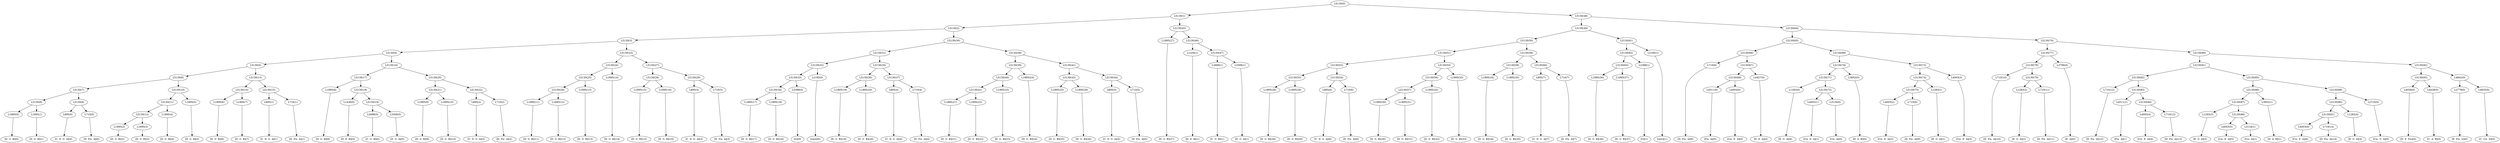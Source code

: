 digraph sample{
"L1895(0)"->"[D  G  B](0)"
"L1895(1)"->"[D  G  B](1)"
"L5130(8)"->"L1895(0)"
"L5130(8)"->"L1895(1)"
"L895(0)"->"[C  D  G  A](0)"
"L710(0)"->"[D  Fis  A](0)"
"L5130(9)"->"L895(0)"
"L5130(9)"->"L710(0)"
"L5130(7)"->"L5130(8)"
"L5130(7)"->"L5130(9)"
"L1895(2)"->"[D  G  B](2)"
"L1895(3)"->"[D  G  B](3)"
"L5130(12)"->"L1895(2)"
"L5130(12)"->"L1895(3)"
"L1895(4)"->"[D  G  B](4)"
"L5130(11)"->"L5130(12)"
"L5130(11)"->"L1895(4)"
"L1895(5)"->"[D  G  B](5)"
"L5130(10)"->"L5130(11)"
"L5130(10)"->"L1895(5)"
"L5130(6)"->"L5130(7)"
"L5130(6)"->"L5130(10)"
"L1895(6)"->"[D  G  B](6)"
"L1895(7)"->"[D  G  B](7)"
"L5130(14)"->"L1895(6)"
"L5130(14)"->"L1895(7)"
"L895(1)"->"[C  D  G  A](1)"
"L710(1)"->"[D  Fis  A](1)"
"L5130(15)"->"L895(1)"
"L5130(15)"->"L710(1)"
"L5130(13)"->"L5130(14)"
"L5130(13)"->"L5130(15)"
"L5130(5)"->"L5130(6)"
"L5130(5)"->"L5130(13)"
"L1895(8)"->"[D  G  B](8)"
"L1436(0)"->"[D  E  B](0)"
"L2689(0)"->"[C  G  B](0)"
"L3306(0)"->"[D  G  A](0)"
"L5130(19)"->"L2689(0)"
"L5130(19)"->"L3306(0)"
"L5130(18)"->"L1436(0)"
"L5130(18)"->"L5130(19)"
"L5130(17)"->"L1895(8)"
"L5130(17)"->"L5130(18)"
"L1895(9)"->"[D  G  B](9)"
"L1895(10)"->"[D  G  B](10)"
"L5130(21)"->"L1895(9)"
"L5130(21)"->"L1895(10)"
"L895(2)"->"[C  D  G  A](2)"
"L710(2)"->"[D  Fis  A](2)"
"L5130(22)"->"L895(2)"
"L5130(22)"->"L710(2)"
"L5130(20)"->"L5130(21)"
"L5130(20)"->"L5130(22)"
"L5130(16)"->"L5130(17)"
"L5130(16)"->"L5130(20)"
"L5130(4)"->"L5130(5)"
"L5130(4)"->"L5130(16)"
"L1895(11)"->"[D  G  B](11)"
"L1895(12)"->"[D  G  B](12)"
"L5130(26)"->"L1895(11)"
"L5130(26)"->"L1895(12)"
"L1895(13)"->"[D  G  B](13)"
"L5130(25)"->"L5130(26)"
"L5130(25)"->"L1895(13)"
"L1895(14)"->"[D  G  B](14)"
"L5130(24)"->"L5130(25)"
"L5130(24)"->"L1895(14)"
"L1895(15)"->"[D  G  B](15)"
"L1895(16)"->"[D  G  B](16)"
"L5130(28)"->"L1895(15)"
"L5130(28)"->"L1895(16)"
"L895(3)"->"[C  D  G  A](3)"
"L710(3)"->"[D  Fis  A](3)"
"L5130(29)"->"L895(3)"
"L5130(29)"->"L710(3)"
"L5130(27)"->"L5130(28)"
"L5130(27)"->"L5130(29)"
"L5130(23)"->"L5130(24)"
"L5130(23)"->"L5130(27)"
"L5130(3)"->"L5130(4)"
"L5130(3)"->"L5130(23)"
"L1895(17)"->"[D  G  B](17)"
"L1895(18)"->"[D  G  B](18)"
"L5130(34)"->"L1895(17)"
"L5130(34)"->"L1895(18)"
"L2388(0)"->"[G](0)"
"L5130(33)"->"L5130(34)"
"L5130(33)"->"L2388(0)"
"L2185(0)"->"[rest](0)"
"L5130(32)"->"L5130(33)"
"L5130(32)"->"L2185(0)"
"L1895(19)"->"[D  G  B](19)"
"L1895(20)"->"[D  G  B](20)"
"L5130(36)"->"L1895(19)"
"L5130(36)"->"L1895(20)"
"L895(4)"->"[C  D  G  A](4)"
"L710(4)"->"[D  Fis  A](4)"
"L5130(37)"->"L895(4)"
"L5130(37)"->"L710(4)"
"L5130(35)"->"L5130(36)"
"L5130(35)"->"L5130(37)"
"L5130(31)"->"L5130(32)"
"L5130(31)"->"L5130(35)"
"L1895(21)"->"[D  G  B](21)"
"L1895(22)"->"[D  G  B](22)"
"L5130(41)"->"L1895(21)"
"L5130(41)"->"L1895(22)"
"L1895(23)"->"[D  G  B](23)"
"L5130(40)"->"L5130(41)"
"L5130(40)"->"L1895(23)"
"L1895(24)"->"[D  G  B](24)"
"L5130(39)"->"L5130(40)"
"L5130(39)"->"L1895(24)"
"L1895(25)"->"[D  G  B](25)"
"L1895(26)"->"[D  G  B](26)"
"L5130(43)"->"L1895(25)"
"L5130(43)"->"L1895(26)"
"L895(5)"->"[C  D  G  A](5)"
"L710(5)"->"[D  Fis  A](5)"
"L5130(44)"->"L895(5)"
"L5130(44)"->"L710(5)"
"L5130(42)"->"L5130(43)"
"L5130(42)"->"L5130(44)"
"L5130(38)"->"L5130(39)"
"L5130(38)"->"L5130(42)"
"L5130(30)"->"L5130(31)"
"L5130(30)"->"L5130(38)"
"L5130(2)"->"L5130(3)"
"L5130(2)"->"L5130(30)"
"L1895(27)"->"[D  G  B](27)"
"L1436(1)"->"[D  E  B](1)"
"L2689(1)"->"[C  G  B](1)"
"L3306(1)"->"[D  G  A](1)"
"L5130(47)"->"L2689(1)"
"L5130(47)"->"L3306(1)"
"L5130(46)"->"L1436(1)"
"L5130(46)"->"L5130(47)"
"L5130(45)"->"L1895(27)"
"L5130(45)"->"L5130(46)"
"L5130(1)"->"L5130(2)"
"L5130(1)"->"L5130(45)"
"L1895(28)"->"[D  G  B](28)"
"L1895(29)"->"[D  G  B](29)"
"L5130(53)"->"L1895(28)"
"L5130(53)"->"L1895(29)"
"L895(6)"->"[C  D  G  A](6)"
"L710(6)"->"[D  Fis  A](6)"
"L5130(54)"->"L895(6)"
"L5130(54)"->"L710(6)"
"L5130(52)"->"L5130(53)"
"L5130(52)"->"L5130(54)"
"L1895(30)"->"[D  G  B](30)"
"L1895(31)"->"[D  G  B](31)"
"L5130(57)"->"L1895(30)"
"L5130(57)"->"L1895(31)"
"L1895(32)"->"[D  G  B](32)"
"L5130(56)"->"L5130(57)"
"L5130(56)"->"L1895(32)"
"L1895(33)"->"[D  G  B](33)"
"L5130(55)"->"L5130(56)"
"L5130(55)"->"L1895(33)"
"L5130(51)"->"L5130(52)"
"L5130(51)"->"L5130(55)"
"L1895(34)"->"[D  G  B](34)"
"L1895(35)"->"[D  G  B](35)"
"L5130(59)"->"L1895(34)"
"L5130(59)"->"L1895(35)"
"L895(7)"->"[C  D  G  A](7)"
"L710(7)"->"[D  Fis  A](7)"
"L5130(60)"->"L895(7)"
"L5130(60)"->"L710(7)"
"L5130(58)"->"L5130(59)"
"L5130(58)"->"L5130(60)"
"L5130(50)"->"L5130(51)"
"L5130(50)"->"L5130(58)"
"L1895(36)"->"[D  G  B](36)"
"L1895(37)"->"[D  G  B](37)"
"L5130(63)"->"L1895(36)"
"L5130(63)"->"L1895(37)"
"L2388(1)"->"[G](1)"
"L5130(62)"->"L5130(63)"
"L5130(62)"->"L2388(1)"
"L2185(1)"->"[rest](1)"
"L5130(61)"->"L5130(62)"
"L5130(61)"->"L2185(1)"
"L5130(49)"->"L5130(50)"
"L5130(49)"->"L5130(61)"
"L710(8)"->"[D  Fis  A](8)"
"L4511(0)"->"[Fis  A](0)"
"L4003(0)"->"[Cis  E  A](0)"
"L5130(68)"->"L4511(0)"
"L5130(68)"->"L4003(0)"
"L4427(0)"->"[D  E  A](0)"
"L5130(67)"->"L5130(68)"
"L5130(67)"->"L4427(0)"
"L5130(66)"->"L710(8)"
"L5130(66)"->"L5130(67)"
"L1283(0)"->"[E  G  A](0)"
"L4003(1)"->"[Cis  E  A](1)"
"L3134(0)"->"[Cis  A](0)"
"L5130(72)"->"L4003(1)"
"L5130(72)"->"L3134(0)"
"L5130(71)"->"L1283(0)"
"L5130(71)"->"L5130(72)"
"L3852(0)"->"[D  A  B](0)"
"L5130(70)"->"L5130(71)"
"L5130(70)"->"L3852(0)"
"L4003(2)"->"[Cis  E  A](2)"
"L710(9)"->"[D  Fis  A](9)"
"L5130(75)"->"L4003(2)"
"L5130(75)"->"L710(9)"
"L1283(1)"->"[E  G  A](1)"
"L5130(74)"->"L5130(75)"
"L5130(74)"->"L1283(1)"
"L4003(3)"->"[Cis  E  A](3)"
"L5130(73)"->"L5130(74)"
"L5130(73)"->"L4003(3)"
"L5130(69)"->"L5130(70)"
"L5130(69)"->"L5130(73)"
"L5130(65)"->"L5130(66)"
"L5130(65)"->"L5130(69)"
"L710(10)"->"[D  Fis  A](10)"
"L1283(2)"->"[E  G  A](2)"
"L710(11)"->"[D  Fis  A](11)"
"L5130(79)"->"L1283(2)"
"L5130(79)"->"L710(11)"
"L5130(78)"->"L710(10)"
"L5130(78)"->"L5130(79)"
"L3796(0)"->"[E  A](0)"
"L5130(77)"->"L5130(78)"
"L5130(77)"->"L3796(0)"
"L710(12)"->"[D  Fis  A](12)"
"L4511(1)"->"[Fis  A](1)"
"L4003(4)"->"[Cis  E  A](4)"
"L710(13)"->"[D  Fis  A](13)"
"L5130(84)"->"L4003(4)"
"L5130(84)"->"L710(13)"
"L5130(83)"->"L4511(1)"
"L5130(83)"->"L5130(84)"
"L5130(82)"->"L710(12)"
"L5130(82)"->"L5130(83)"
"L1283(3)"->"[E  G  A](3)"
"L4003(5)"->"[Cis  E  A](5)"
"L3134(1)"->"[Cis  A](1)"
"L5130(88)"->"L4003(5)"
"L5130(88)"->"L3134(1)"
"L5130(87)"->"L1283(3)"
"L5130(87)"->"L5130(88)"
"L3852(1)"->"[D  A  B](1)"
"L5130(86)"->"L5130(87)"
"L5130(86)"->"L3852(1)"
"L4003(6)"->"[Cis  E  A](6)"
"L710(14)"->"[D  Fis  A](14)"
"L5130(91)"->"L4003(6)"
"L5130(91)"->"L710(14)"
"L1283(4)"->"[E  G  A](4)"
"L5130(90)"->"L5130(91)"
"L5130(90)"->"L1283(4)"
"L2716(0)"->"[Cis  G  A](0)"
"L5130(89)"->"L5130(90)"
"L5130(89)"->"L2716(0)"
"L5130(85)"->"L5130(86)"
"L5130(85)"->"L5130(89)"
"L5130(81)"->"L5130(82)"
"L5130(81)"->"L5130(85)"
"L4058(0)"->"[D  E  Fis](0)"
"L4428(0)"->"[C  A  B](0)"
"L5130(93)"->"L4058(0)"
"L5130(93)"->"L4428(0)"
"L2778(0)"->"[E  Fis  G](0)"
"L4835(0)"->"[C  Cis  D](0)"
"L4842(0)"->"L2778(0)"
"L4842(0)"->"L4835(0)"
"L5130(92)"->"L5130(93)"
"L5130(92)"->"L4842(0)"
"L5130(80)"->"L5130(81)"
"L5130(80)"->"L5130(92)"
"L5130(76)"->"L5130(77)"
"L5130(76)"->"L5130(80)"
"L5130(64)"->"L5130(65)"
"L5130(64)"->"L5130(76)"
"L5130(48)"->"L5130(49)"
"L5130(48)"->"L5130(64)"
"L5130(0)"->"L5130(1)"
"L5130(0)"->"L5130(48)"
{rank = min; "L5130(0)"}
{rank = same; "L5130(1)"; "L5130(48)";}
{rank = same; "L5130(2)"; "L5130(45)"; "L5130(49)"; "L5130(64)";}
{rank = same; "L5130(3)"; "L5130(30)"; "L1895(27)"; "L5130(46)"; "L5130(50)"; "L5130(61)"; "L5130(65)"; "L5130(76)";}
{rank = same; "L5130(4)"; "L5130(23)"; "L5130(31)"; "L5130(38)"; "L1436(1)"; "L5130(47)"; "L5130(51)"; "L5130(58)"; "L5130(62)"; "L2185(1)"; "L5130(66)"; "L5130(69)"; "L5130(77)"; "L5130(80)";}
{rank = same; "L5130(5)"; "L5130(16)"; "L5130(24)"; "L5130(27)"; "L5130(32)"; "L5130(35)"; "L5130(39)"; "L5130(42)"; "L2689(1)"; "L3306(1)"; "L5130(52)"; "L5130(55)"; "L5130(59)"; "L5130(60)"; "L5130(63)"; "L2388(1)"; "L710(8)"; "L5130(67)"; "L5130(70)"; "L5130(73)"; "L5130(78)"; "L3796(0)"; "L5130(81)"; "L5130(92)";}
{rank = same; "L5130(6)"; "L5130(13)"; "L5130(17)"; "L5130(20)"; "L5130(25)"; "L1895(14)"; "L5130(28)"; "L5130(29)"; "L5130(33)"; "L2185(0)"; "L5130(36)"; "L5130(37)"; "L5130(40)"; "L1895(24)"; "L5130(43)"; "L5130(44)"; "L5130(53)"; "L5130(54)"; "L5130(56)"; "L1895(33)"; "L1895(34)"; "L1895(35)"; "L895(7)"; "L710(7)"; "L1895(36)"; "L1895(37)"; "L5130(68)"; "L4427(0)"; "L5130(71)"; "L3852(0)"; "L5130(74)"; "L4003(3)"; "L710(10)"; "L5130(79)"; "L5130(82)"; "L5130(85)"; "L5130(93)"; "L4842(0)";}
{rank = same; "L5130(7)"; "L5130(10)"; "L5130(14)"; "L5130(15)"; "L1895(8)"; "L5130(18)"; "L5130(21)"; "L5130(22)"; "L5130(26)"; "L1895(13)"; "L1895(15)"; "L1895(16)"; "L895(3)"; "L710(3)"; "L5130(34)"; "L2388(0)"; "L1895(19)"; "L1895(20)"; "L895(4)"; "L710(4)"; "L5130(41)"; "L1895(23)"; "L1895(25)"; "L1895(26)"; "L895(5)"; "L710(5)"; "L1895(28)"; "L1895(29)"; "L895(6)"; "L710(6)"; "L5130(57)"; "L1895(32)"; "L4511(0)"; "L4003(0)"; "L1283(0)"; "L5130(72)"; "L5130(75)"; "L1283(1)"; "L1283(2)"; "L710(11)"; "L710(12)"; "L5130(83)"; "L5130(86)"; "L5130(89)"; "L4058(0)"; "L4428(0)"; "L2778(0)"; "L4835(0)";}
{rank = same; "L5130(8)"; "L5130(9)"; "L5130(11)"; "L1895(5)"; "L1895(6)"; "L1895(7)"; "L895(1)"; "L710(1)"; "L1436(0)"; "L5130(19)"; "L1895(9)"; "L1895(10)"; "L895(2)"; "L710(2)"; "L1895(11)"; "L1895(12)"; "L1895(17)"; "L1895(18)"; "L1895(21)"; "L1895(22)"; "L1895(30)"; "L1895(31)"; "L4003(1)"; "L3134(0)"; "L4003(2)"; "L710(9)"; "L4511(1)"; "L5130(84)"; "L5130(87)"; "L3852(1)"; "L5130(90)"; "L2716(0)";}
{rank = same; "L1895(0)"; "L1895(1)"; "L895(0)"; "L710(0)"; "L5130(12)"; "L1895(4)"; "L2689(0)"; "L3306(0)"; "L4003(4)"; "L710(13)"; "L1283(3)"; "L5130(88)"; "L5130(91)"; "L1283(4)";}
{rank = same; "L1895(2)"; "L1895(3)"; "L4003(5)"; "L3134(1)"; "L4003(6)"; "L710(14)";}
{rank = max; "[C  A  B](0)"; "[C  Cis  D](0)"; "[C  D  G  A](0)"; "[C  D  G  A](1)"; "[C  D  G  A](2)"; "[C  D  G  A](3)"; "[C  D  G  A](4)"; "[C  D  G  A](5)"; "[C  D  G  A](6)"; "[C  D  G  A](7)"; "[C  G  B](0)"; "[C  G  B](1)"; "[Cis  A](0)"; "[Cis  A](1)"; "[Cis  E  A](0)"; "[Cis  E  A](1)"; "[Cis  E  A](2)"; "[Cis  E  A](3)"; "[Cis  E  A](4)"; "[Cis  E  A](5)"; "[Cis  E  A](6)"; "[Cis  G  A](0)"; "[D  A  B](0)"; "[D  A  B](1)"; "[D  E  A](0)"; "[D  E  B](0)"; "[D  E  B](1)"; "[D  E  Fis](0)"; "[D  Fis  A](0)"; "[D  Fis  A](1)"; "[D  Fis  A](10)"; "[D  Fis  A](11)"; "[D  Fis  A](12)"; "[D  Fis  A](13)"; "[D  Fis  A](14)"; "[D  Fis  A](2)"; "[D  Fis  A](3)"; "[D  Fis  A](4)"; "[D  Fis  A](5)"; "[D  Fis  A](6)"; "[D  Fis  A](7)"; "[D  Fis  A](8)"; "[D  Fis  A](9)"; "[D  G  A](0)"; "[D  G  A](1)"; "[D  G  B](0)"; "[D  G  B](1)"; "[D  G  B](10)"; "[D  G  B](11)"; "[D  G  B](12)"; "[D  G  B](13)"; "[D  G  B](14)"; "[D  G  B](15)"; "[D  G  B](16)"; "[D  G  B](17)"; "[D  G  B](18)"; "[D  G  B](19)"; "[D  G  B](2)"; "[D  G  B](20)"; "[D  G  B](21)"; "[D  G  B](22)"; "[D  G  B](23)"; "[D  G  B](24)"; "[D  G  B](25)"; "[D  G  B](26)"; "[D  G  B](27)"; "[D  G  B](28)"; "[D  G  B](29)"; "[D  G  B](3)"; "[D  G  B](30)"; "[D  G  B](31)"; "[D  G  B](32)"; "[D  G  B](33)"; "[D  G  B](34)"; "[D  G  B](35)"; "[D  G  B](36)"; "[D  G  B](37)"; "[D  G  B](4)"; "[D  G  B](5)"; "[D  G  B](6)"; "[D  G  B](7)"; "[D  G  B](8)"; "[D  G  B](9)"; "[E  A](0)"; "[E  Fis  G](0)"; "[E  G  A](0)"; "[E  G  A](1)"; "[E  G  A](2)"; "[E  G  A](3)"; "[E  G  A](4)"; "[Fis  A](0)"; "[Fis  A](1)"; "[G](0)"; "[G](1)"; "[rest](0)"; "[rest](1)";}
}